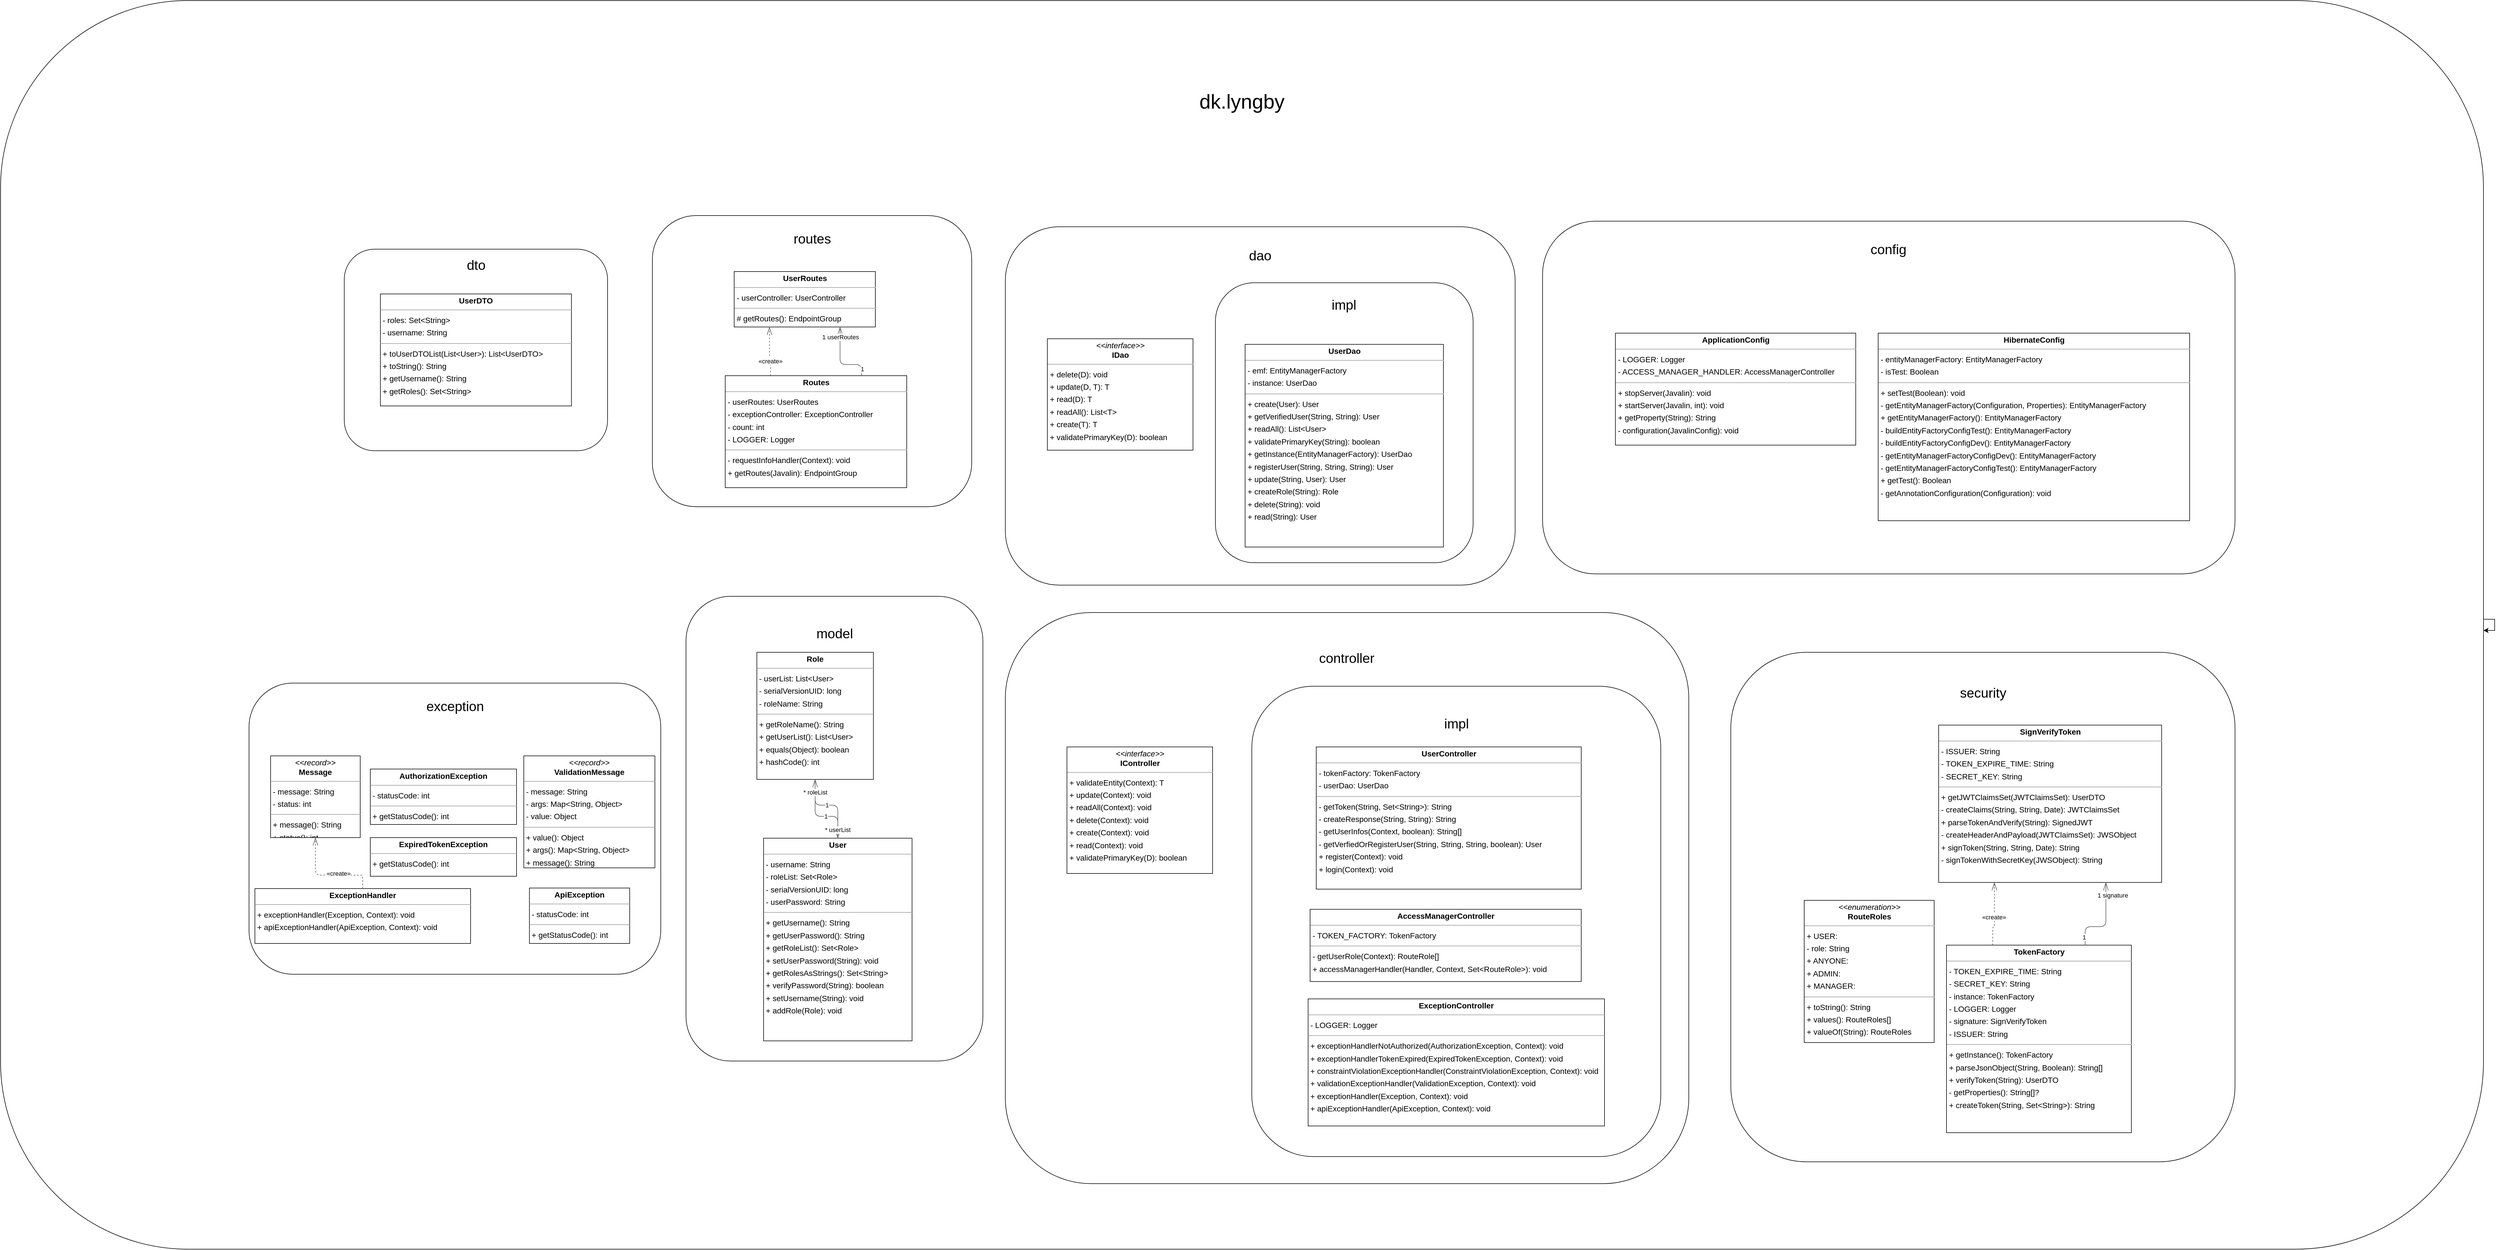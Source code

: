 <mxfile version="24.8.4">
  <diagram name="Page-1" id="XrNcn1Ofe2OYHv2nxhhu">
    <mxGraphModel dx="13710" dy="5815" grid="1" gridSize="10" guides="1" tooltips="1" connect="1" arrows="1" fold="1" page="1" pageScale="1" pageWidth="850" pageHeight="1100" math="0" shadow="0">
      <root>
        <mxCell id="0" />
        <mxCell id="1" parent="0" />
        <mxCell id="RXwMs78SPBcH-9EFCCba-20" value="" style="group" vertex="1" connectable="0" parent="1">
          <mxGeometry x="-6430" y="-1770" width="4432" height="2230" as="geometry" />
        </mxCell>
        <mxCell id="RXwMs78SPBcH-9EFCCba-21" value="" style="rounded=1;whiteSpace=wrap;html=1;" vertex="1" parent="RXwMs78SPBcH-9EFCCba-20">
          <mxGeometry width="4432" height="2230" as="geometry" />
        </mxCell>
        <mxCell id="RXwMs78SPBcH-9EFCCba-22" value="&lt;font style=&quot;font-size: 36px;&quot;&gt;dk.lyngby&lt;/font&gt;" style="text;html=1;align=center;verticalAlign=middle;whiteSpace=wrap;rounded=0;" vertex="1" parent="RXwMs78SPBcH-9EFCCba-20">
          <mxGeometry x="1906.791" y="71.935" width="618.419" height="215.806" as="geometry" />
        </mxCell>
        <mxCell id="RXwMs78SPBcH-9EFCCba-143" style="edgeStyle=orthogonalEdgeStyle;rounded=0;orthogonalLoop=1;jettySize=auto;html=1;" edge="1" parent="RXwMs78SPBcH-9EFCCba-20" source="RXwMs78SPBcH-9EFCCba-21" target="RXwMs78SPBcH-9EFCCba-21">
          <mxGeometry relative="1" as="geometry" />
        </mxCell>
        <mxCell id="RXwMs78SPBcH-9EFCCba-27" value="" style="group" vertex="1" connectable="0" parent="RXwMs78SPBcH-9EFCCba-20">
          <mxGeometry x="613.5" y="444" width="470" height="360" as="geometry" />
        </mxCell>
        <mxCell id="RXwMs78SPBcH-9EFCCba-28" value="" style="rounded=1;whiteSpace=wrap;html=1;" vertex="1" parent="RXwMs78SPBcH-9EFCCba-27">
          <mxGeometry width="470.0" height="360" as="geometry" />
        </mxCell>
        <mxCell id="RXwMs78SPBcH-9EFCCba-29" value="&lt;font style=&quot;font-size: 24px;&quot;&gt;dto&lt;/font&gt;" style="text;html=1;align=center;verticalAlign=middle;whiteSpace=wrap;rounded=0;" vertex="1" parent="RXwMs78SPBcH-9EFCCba-27">
          <mxGeometry x="202.209" y="11.613" width="65.581" height="34.839" as="geometry" />
        </mxCell>
        <mxCell id="RXwMs78SPBcH-9EFCCba-26" value="&lt;p style=&quot;margin:0px;margin-top:4px;text-align:center;&quot;&gt;&lt;b&gt;UserDTO&lt;/b&gt;&lt;/p&gt;&lt;hr size=&quot;1&quot;/&gt;&lt;p style=&quot;margin:0 0 0 4px;line-height:1.6;&quot;&gt;- roles: Set&amp;lt;String&amp;gt;&lt;br/&gt;- username: String&lt;/p&gt;&lt;hr size=&quot;1&quot;/&gt;&lt;p style=&quot;margin:0 0 0 4px;line-height:1.6;&quot;&gt;+ toUserDTOList(List&amp;lt;User&amp;gt;): List&amp;lt;UserDTO&amp;gt;&lt;br/&gt;+ toString(): String&lt;br/&gt;+ getUsername(): String&lt;br/&gt;+ getRoles(): Set&amp;lt;String&amp;gt;&lt;/p&gt;" style="verticalAlign=top;align=left;overflow=fill;fontSize=14;fontFamily=Helvetica;html=1;rounded=0;shadow=0;comic=0;labelBackgroundColor=none;strokeWidth=1;" vertex="1" parent="RXwMs78SPBcH-9EFCCba-27">
          <mxGeometry x="64.5" y="80" width="341" height="200" as="geometry" />
        </mxCell>
        <mxCell id="RXwMs78SPBcH-9EFCCba-30" value="" style="group" vertex="1" connectable="0" parent="RXwMs78SPBcH-9EFCCba-20">
          <mxGeometry x="2752.5" y="394" width="1236" height="630" as="geometry" />
        </mxCell>
        <mxCell id="RXwMs78SPBcH-9EFCCba-31" value="" style="rounded=1;whiteSpace=wrap;html=1;" vertex="1" parent="RXwMs78SPBcH-9EFCCba-30">
          <mxGeometry width="1236" height="630" as="geometry" />
        </mxCell>
        <mxCell id="RXwMs78SPBcH-9EFCCba-32" value="&lt;font style=&quot;font-size: 24px;&quot;&gt;config&lt;/font&gt;" style="text;html=1;align=center;verticalAlign=middle;whiteSpace=wrap;rounded=0;" vertex="1" parent="RXwMs78SPBcH-9EFCCba-30">
          <mxGeometry x="531.767" y="20.323" width="172.465" height="60.968" as="geometry" />
        </mxCell>
        <mxCell id="RXwMs78SPBcH-9EFCCba-33" value="&lt;p style=&quot;margin:0px;margin-top:4px;text-align:center;&quot;&gt;&lt;b&gt;ApplicationConfig&lt;/b&gt;&lt;/p&gt;&lt;hr size=&quot;1&quot;/&gt;&lt;p style=&quot;margin:0 0 0 4px;line-height:1.6;&quot;&gt;- LOGGER: Logger&lt;br/&gt;- ACCESS_MANAGER_HANDLER: AccessManagerController&lt;/p&gt;&lt;hr size=&quot;1&quot;/&gt;&lt;p style=&quot;margin:0 0 0 4px;line-height:1.6;&quot;&gt;+ stopServer(Javalin): void&lt;br/&gt;+ startServer(Javalin, int): void&lt;br/&gt;+ getProperty(String): String&lt;br/&gt;- configuration(JavalinConfig): void&lt;/p&gt;" style="verticalAlign=top;align=left;overflow=fill;fontSize=14;fontFamily=Helvetica;html=1;rounded=0;shadow=0;comic=0;labelBackgroundColor=none;strokeWidth=1;" vertex="1" parent="RXwMs78SPBcH-9EFCCba-30">
          <mxGeometry x="130" y="200" width="429" height="200" as="geometry" />
        </mxCell>
        <mxCell id="RXwMs78SPBcH-9EFCCba-34" value="&lt;p style=&quot;margin:0px;margin-top:4px;text-align:center;&quot;&gt;&lt;b&gt;HibernateConfig&lt;/b&gt;&lt;/p&gt;&lt;hr size=&quot;1&quot;/&gt;&lt;p style=&quot;margin:0 0 0 4px;line-height:1.6;&quot;&gt;- entityManagerFactory: EntityManagerFactory&lt;br/&gt;- isTest: Boolean&lt;/p&gt;&lt;hr size=&quot;1&quot;/&gt;&lt;p style=&quot;margin:0 0 0 4px;line-height:1.6;&quot;&gt;+ setTest(Boolean): void&lt;br/&gt;- getEntityManagerFactory(Configuration, Properties): EntityManagerFactory&lt;br/&gt;+ getEntityManagerFactory(): EntityManagerFactory&lt;br/&gt;- buildEntityFactoryConfigTest(): EntityManagerFactory&lt;br/&gt;- buildEntityFactoryConfigDev(): EntityManagerFactory&lt;br/&gt;- getEntityManagerFactoryConfigDev(): EntityManagerFactory&lt;br/&gt;- getEntityManagerFactoryConfigTest(): EntityManagerFactory&lt;br/&gt;+ getTest(): Boolean&lt;br/&gt;- getAnnotationConfiguration(Configuration): void&lt;/p&gt;" style="verticalAlign=top;align=left;overflow=fill;fontSize=14;fontFamily=Helvetica;html=1;rounded=0;shadow=0;comic=0;labelBackgroundColor=none;strokeWidth=1;" vertex="1" parent="RXwMs78SPBcH-9EFCCba-30">
          <mxGeometry x="599" y="200" width="556" height="335" as="geometry" />
        </mxCell>
        <mxCell id="RXwMs78SPBcH-9EFCCba-112" value="" style="group" vertex="1" connectable="0" parent="RXwMs78SPBcH-9EFCCba-20">
          <mxGeometry x="443.5" y="1219" width="735" height="520" as="geometry" />
        </mxCell>
        <mxCell id="RXwMs78SPBcH-9EFCCba-113" value="" style="rounded=1;whiteSpace=wrap;html=1;" vertex="1" parent="RXwMs78SPBcH-9EFCCba-112">
          <mxGeometry width="735" height="520" as="geometry" />
        </mxCell>
        <mxCell id="RXwMs78SPBcH-9EFCCba-114" value="&lt;div style=&quot;font-size: 24px;&quot;&gt;&lt;font style=&quot;font-size: 24px;&quot;&gt;exception&lt;/font&gt;&lt;/div&gt;" style="text;html=1;align=center;verticalAlign=middle;whiteSpace=wrap;rounded=0;" vertex="1" parent="RXwMs78SPBcH-9EFCCba-112">
          <mxGeometry x="316.221" y="16.774" width="102.558" height="50.323" as="geometry" />
        </mxCell>
        <mxCell id="RXwMs78SPBcH-9EFCCba-103" value="&lt;p style=&quot;margin:0px;margin-top:4px;text-align:center;&quot;&gt;&lt;b&gt;ApiException&lt;/b&gt;&lt;/p&gt;&lt;hr size=&quot;1&quot;/&gt;&lt;p style=&quot;margin:0 0 0 4px;line-height:1.6;&quot;&gt;- statusCode: int&lt;/p&gt;&lt;hr size=&quot;1&quot;/&gt;&lt;p style=&quot;margin:0 0 0 4px;line-height:1.6;&quot;&gt;+ getStatusCode(): int&lt;/p&gt;" style="verticalAlign=top;align=left;overflow=fill;fontSize=14;fontFamily=Helvetica;html=1;rounded=0;shadow=0;comic=0;labelBackgroundColor=none;strokeWidth=1;" vertex="1" parent="RXwMs78SPBcH-9EFCCba-112">
          <mxGeometry x="500.5" y="366" width="179" height="99" as="geometry" />
        </mxCell>
        <mxCell id="RXwMs78SPBcH-9EFCCba-104" value="&lt;p style=&quot;margin:0px;margin-top:4px;text-align:center;&quot;&gt;&lt;b&gt;AuthorizationException&lt;/b&gt;&lt;/p&gt;&lt;hr size=&quot;1&quot;/&gt;&lt;p style=&quot;margin:0 0 0 4px;line-height:1.6;&quot;&gt;- statusCode: int&lt;/p&gt;&lt;hr size=&quot;1&quot;/&gt;&lt;p style=&quot;margin:0 0 0 4px;line-height:1.6;&quot;&gt;+ getStatusCode(): int&lt;/p&gt;" style="verticalAlign=top;align=left;overflow=fill;fontSize=14;fontFamily=Helvetica;html=1;rounded=0;shadow=0;comic=0;labelBackgroundColor=none;strokeWidth=1;" vertex="1" parent="RXwMs78SPBcH-9EFCCba-112">
          <mxGeometry x="216.5" y="153.5" width="261" height="99" as="geometry" />
        </mxCell>
        <mxCell id="RXwMs78SPBcH-9EFCCba-105" value="&lt;p style=&quot;margin:0px;margin-top:4px;text-align:center;&quot;&gt;&lt;b&gt;ExceptionHandler&lt;/b&gt;&lt;/p&gt;&lt;hr size=&quot;1&quot;/&gt;&lt;p style=&quot;margin:0 0 0 4px;line-height:1.6;&quot;&gt;+ exceptionHandler(Exception, Context): void&lt;br/&gt;+ apiExceptionHandler(ApiException, Context): void&lt;/p&gt;" style="verticalAlign=top;align=left;overflow=fill;fontSize=14;fontFamily=Helvetica;html=1;rounded=0;shadow=0;comic=0;labelBackgroundColor=none;strokeWidth=1;" vertex="1" parent="RXwMs78SPBcH-9EFCCba-112">
          <mxGeometry x="10.5" y="367" width="385" height="98" as="geometry" />
        </mxCell>
        <mxCell id="RXwMs78SPBcH-9EFCCba-106" value="&lt;p style=&quot;margin:0px;margin-top:4px;text-align:center;&quot;&gt;&lt;b&gt;ExpiredTokenException&lt;/b&gt;&lt;/p&gt;&lt;hr size=&quot;1&quot;/&gt;&lt;p style=&quot;margin:0 0 0 4px;line-height:1.6;&quot;&gt;+ getStatusCode(): int&lt;/p&gt;" style="verticalAlign=top;align=left;overflow=fill;fontSize=14;fontFamily=Helvetica;html=1;rounded=0;shadow=0;comic=0;labelBackgroundColor=none;strokeWidth=1;" vertex="1" parent="RXwMs78SPBcH-9EFCCba-112">
          <mxGeometry x="216.5" y="276" width="261" height="69" as="geometry" />
        </mxCell>
        <mxCell id="RXwMs78SPBcH-9EFCCba-107" value="&lt;p style=&quot;margin:0px;margin-top:4px;text-align:center;&quot;&gt;&lt;i&gt;&amp;lt;&amp;lt;record&amp;gt;&amp;gt;&lt;/i&gt;&lt;br/&gt;&lt;b&gt;Message&lt;/b&gt;&lt;/p&gt;&lt;hr size=&quot;1&quot;/&gt;&lt;p style=&quot;margin:0 0 0 4px;line-height:1.6;&quot;&gt;- message: String&lt;br/&gt;- status: int&lt;/p&gt;&lt;hr size=&quot;1&quot;/&gt;&lt;p style=&quot;margin:0 0 0 4px;line-height:1.6;&quot;&gt;+ message(): String&lt;br/&gt;+ status(): int&lt;/p&gt;" style="verticalAlign=top;align=left;overflow=fill;fontSize=14;fontFamily=Helvetica;html=1;rounded=0;shadow=0;comic=0;labelBackgroundColor=none;strokeWidth=1;" vertex="1" parent="RXwMs78SPBcH-9EFCCba-112">
          <mxGeometry x="38.5" y="130" width="160" height="146" as="geometry" />
        </mxCell>
        <mxCell id="RXwMs78SPBcH-9EFCCba-108" value="&lt;p style=&quot;margin:0px;margin-top:4px;text-align:center;&quot;&gt;&lt;i&gt;&amp;lt;&amp;lt;record&amp;gt;&amp;gt;&lt;/i&gt;&lt;br/&gt;&lt;b&gt;ValidationMessage&lt;/b&gt;&lt;/p&gt;&lt;hr size=&quot;1&quot;/&gt;&lt;p style=&quot;margin:0 0 0 4px;line-height:1.6;&quot;&gt;- message: String&lt;br/&gt;- args: Map&amp;lt;String, Object&amp;gt;&lt;br/&gt;- value: Object&lt;/p&gt;&lt;hr size=&quot;1&quot;/&gt;&lt;p style=&quot;margin:0 0 0 4px;line-height:1.6;&quot;&gt;+ value(): Object&lt;br/&gt;+ args(): Map&amp;lt;String, Object&amp;gt;&lt;br/&gt;+ message(): String&lt;/p&gt;" style="verticalAlign=top;align=left;overflow=fill;fontSize=14;fontFamily=Helvetica;html=1;rounded=0;shadow=0;comic=0;labelBackgroundColor=none;strokeWidth=1;" vertex="1" parent="RXwMs78SPBcH-9EFCCba-112">
          <mxGeometry x="490.5" y="130" width="234" height="200" as="geometry" />
        </mxCell>
        <mxCell id="RXwMs78SPBcH-9EFCCba-109" value="" style="html=1;rounded=1;edgeStyle=orthogonalEdgeStyle;dashed=1;startArrow=none;endArrow=openThin;endSize=12;strokeColor=#595959;exitX=0.500;exitY=0.000;exitDx=0;exitDy=0;entryX=0.500;entryY=1.000;entryDx=0;entryDy=0;" edge="1" parent="RXwMs78SPBcH-9EFCCba-112" source="RXwMs78SPBcH-9EFCCba-105" target="RXwMs78SPBcH-9EFCCba-107">
          <mxGeometry width="50" height="50" relative="1" as="geometry">
            <Array as="points">
              <mxPoint x="199.5" y="343" />
              <mxPoint x="119.5" y="343" />
            </Array>
          </mxGeometry>
        </mxCell>
        <mxCell id="RXwMs78SPBcH-9EFCCba-111" value="«create»" style="edgeLabel;html=1;align=center;verticalAlign=middle;resizable=0;points=[];" vertex="1" connectable="0" parent="RXwMs78SPBcH-9EFCCba-109">
          <mxGeometry x="-0.223" y="-3" relative="1" as="geometry">
            <mxPoint as="offset" />
          </mxGeometry>
        </mxCell>
        <mxCell id="RXwMs78SPBcH-9EFCCba-115" value="" style="group" vertex="1" connectable="0" parent="RXwMs78SPBcH-9EFCCba-20">
          <mxGeometry x="1793.5" y="404" width="910" height="640" as="geometry" />
        </mxCell>
        <mxCell id="RXwMs78SPBcH-9EFCCba-116" value="" style="rounded=1;whiteSpace=wrap;html=1;" vertex="1" parent="RXwMs78SPBcH-9EFCCba-115">
          <mxGeometry width="910" height="640" as="geometry" />
        </mxCell>
        <mxCell id="RXwMs78SPBcH-9EFCCba-117" value="&lt;font style=&quot;font-size: 24px;&quot;&gt;dao&lt;/font&gt;" style="text;html=1;align=center;verticalAlign=middle;whiteSpace=wrap;rounded=0;" vertex="1" parent="RXwMs78SPBcH-9EFCCba-115">
          <mxGeometry x="391.512" y="20.645" width="126.977" height="61.935" as="geometry" />
        </mxCell>
        <mxCell id="RXwMs78SPBcH-9EFCCba-137" value="" style="group" vertex="1" connectable="0" parent="RXwMs78SPBcH-9EFCCba-115">
          <mxGeometry x="375" y="100" width="460" height="500" as="geometry" />
        </mxCell>
        <mxCell id="RXwMs78SPBcH-9EFCCba-138" value="" style="rounded=1;whiteSpace=wrap;html=1;" vertex="1" parent="RXwMs78SPBcH-9EFCCba-137">
          <mxGeometry width="460" height="500" as="geometry" />
        </mxCell>
        <mxCell id="RXwMs78SPBcH-9EFCCba-139" value="&lt;font style=&quot;font-size: 24px;&quot;&gt;impl&lt;/font&gt;" style="text;html=1;align=center;verticalAlign=middle;whiteSpace=wrap;rounded=0;" vertex="1" parent="RXwMs78SPBcH-9EFCCba-137">
          <mxGeometry x="197.907" y="16.129" width="64.186" height="48.387" as="geometry" />
        </mxCell>
        <mxCell id="RXwMs78SPBcH-9EFCCba-38" value="&lt;p style=&quot;margin:0px;margin-top:4px;text-align:center;&quot;&gt;&lt;b&gt;UserDao&lt;/b&gt;&lt;/p&gt;&lt;hr size=&quot;1&quot;/&gt;&lt;p style=&quot;margin:0 0 0 4px;line-height:1.6;&quot;&gt;- emf: EntityManagerFactory&lt;br/&gt;- instance: UserDao&lt;/p&gt;&lt;hr size=&quot;1&quot;/&gt;&lt;p style=&quot;margin:0 0 0 4px;line-height:1.6;&quot;&gt;+ create(User): User&lt;br/&gt;+ getVerifiedUser(String, String): User&lt;br/&gt;+ readAll(): List&amp;lt;User&amp;gt;&lt;br/&gt;+ validatePrimaryKey(String): boolean&lt;br/&gt;+ getInstance(EntityManagerFactory): UserDao&lt;br/&gt;+ registerUser(String, String, String): User&lt;br/&gt;+ update(String, User): User&lt;br/&gt;+ createRole(String): Role&lt;br/&gt;+ delete(String): void&lt;br/&gt;+ read(String): User&lt;/p&gt;" style="verticalAlign=top;align=left;overflow=fill;fontSize=14;fontFamily=Helvetica;html=1;rounded=0;shadow=0;comic=0;labelBackgroundColor=none;strokeWidth=1;" vertex="1" parent="RXwMs78SPBcH-9EFCCba-137">
          <mxGeometry x="53" y="110" width="354" height="362" as="geometry" />
        </mxCell>
        <mxCell id="RXwMs78SPBcH-9EFCCba-39" value="&lt;p style=&quot;margin:0px;margin-top:4px;text-align:center;&quot;&gt;&lt;i&gt;&amp;lt;&amp;lt;interface&amp;gt;&amp;gt;&lt;/i&gt;&lt;br/&gt;&lt;b&gt;IDao&lt;T, D&gt;&lt;/b&gt;&lt;/p&gt;&lt;hr size=&quot;1&quot;/&gt;&lt;p style=&quot;margin:0 0 0 4px;line-height:1.6;&quot;&gt;+ delete(D): void&lt;br/&gt;+ update(D, T): T&lt;br/&gt;+ read(D): T&lt;br/&gt;+ readAll(): List&amp;lt;T&amp;gt;&lt;br/&gt;+ create(T): T&lt;br/&gt;+ validatePrimaryKey(D): boolean&lt;/p&gt;" style="verticalAlign=top;align=left;overflow=fill;fontSize=14;fontFamily=Helvetica;html=1;rounded=0;shadow=0;comic=0;labelBackgroundColor=none;strokeWidth=1;" vertex="1" parent="RXwMs78SPBcH-9EFCCba-115">
          <mxGeometry x="75" y="200" width="260" height="199" as="geometry" />
        </mxCell>
        <mxCell id="RXwMs78SPBcH-9EFCCba-118" value="" style="group" vertex="1" connectable="0" parent="RXwMs78SPBcH-9EFCCba-20">
          <mxGeometry x="1163.5" y="384" width="570" height="520" as="geometry" />
        </mxCell>
        <mxCell id="RXwMs78SPBcH-9EFCCba-119" value="" style="rounded=1;whiteSpace=wrap;html=1;" vertex="1" parent="RXwMs78SPBcH-9EFCCba-118">
          <mxGeometry width="570" height="520" as="geometry" />
        </mxCell>
        <mxCell id="RXwMs78SPBcH-9EFCCba-120" value="&lt;div style=&quot;font-size: 24px;&quot;&gt;&lt;font style=&quot;font-size: 24px;&quot;&gt;routes&lt;/font&gt;&lt;/div&gt;" style="text;html=1;align=center;verticalAlign=middle;whiteSpace=wrap;rounded=0;" vertex="1" parent="RXwMs78SPBcH-9EFCCba-118">
          <mxGeometry x="245.233" y="16.774" width="79.535" height="50.323" as="geometry" />
        </mxCell>
        <mxCell id="RXwMs78SPBcH-9EFCCba-63" value="&lt;p style=&quot;margin:0px;margin-top:4px;text-align:center;&quot;&gt;&lt;b&gt;Routes&lt;/b&gt;&lt;/p&gt;&lt;hr size=&quot;1&quot;/&gt;&lt;p style=&quot;margin:0 0 0 4px;line-height:1.6;&quot;&gt;- userRoutes: UserRoutes&lt;br/&gt;- exceptionController: ExceptionController&lt;br/&gt;- count: int&lt;br/&gt;- LOGGER: Logger&lt;/p&gt;&lt;hr size=&quot;1&quot;/&gt;&lt;p style=&quot;margin:0 0 0 4px;line-height:1.6;&quot;&gt;- requestInfoHandler(Context): void&lt;br/&gt;+ getRoutes(Javalin): EndpointGroup&lt;/p&gt;" style="verticalAlign=top;align=left;overflow=fill;fontSize=14;fontFamily=Helvetica;html=1;rounded=0;shadow=0;comic=0;labelBackgroundColor=none;strokeWidth=1;" vertex="1" parent="RXwMs78SPBcH-9EFCCba-118">
          <mxGeometry x="130" y="286" width="324" height="200" as="geometry" />
        </mxCell>
        <mxCell id="RXwMs78SPBcH-9EFCCba-64" value="&lt;p style=&quot;margin:0px;margin-top:4px;text-align:center;&quot;&gt;&lt;b&gt;UserRoutes&lt;/b&gt;&lt;/p&gt;&lt;hr size=&quot;1&quot;/&gt;&lt;p style=&quot;margin:0 0 0 4px;line-height:1.6;&quot;&gt;- userController: UserController&lt;/p&gt;&lt;hr size=&quot;1&quot;/&gt;&lt;p style=&quot;margin:0 0 0 4px;line-height:1.6;&quot;&gt;# getRoutes(): EndpointGroup&lt;/p&gt;" style="verticalAlign=top;align=left;overflow=fill;fontSize=14;fontFamily=Helvetica;html=1;rounded=0;shadow=0;comic=0;labelBackgroundColor=none;strokeWidth=1;" vertex="1" parent="RXwMs78SPBcH-9EFCCba-118">
          <mxGeometry x="146" y="100" width="252" height="99" as="geometry" />
        </mxCell>
        <mxCell id="RXwMs78SPBcH-9EFCCba-65" value="" style="html=1;rounded=1;edgeStyle=orthogonalEdgeStyle;dashed=0;startArrow=diamondThinstartSize=12;endArrow=openThin;endSize=12;strokeColor=#595959;exitX=0.750;exitY=0.000;exitDx=0;exitDy=0;entryX=0.750;entryY=1.000;entryDx=0;entryDy=0;" edge="1" parent="RXwMs78SPBcH-9EFCCba-118" source="RXwMs78SPBcH-9EFCCba-63" target="RXwMs78SPBcH-9EFCCba-64">
          <mxGeometry width="50" height="50" relative="1" as="geometry">
            <Array as="points">
              <mxPoint x="373" y="266" />
              <mxPoint x="335" y="266" />
            </Array>
          </mxGeometry>
        </mxCell>
        <mxCell id="RXwMs78SPBcH-9EFCCba-83" value="1 userRoutes" style="edgeLabel;html=1;align=center;verticalAlign=middle;resizable=0;points=[];" vertex="1" connectable="0" parent="RXwMs78SPBcH-9EFCCba-65">
          <mxGeometry x="0.719" relative="1" as="geometry">
            <mxPoint as="offset" />
          </mxGeometry>
        </mxCell>
        <mxCell id="RXwMs78SPBcH-9EFCCba-84" value="1" style="edgeLabel;html=1;align=center;verticalAlign=middle;resizable=0;points=[];" vertex="1" connectable="0" parent="RXwMs78SPBcH-9EFCCba-65">
          <mxGeometry x="-0.81" y="-1" relative="1" as="geometry">
            <mxPoint as="offset" />
          </mxGeometry>
        </mxCell>
        <mxCell id="RXwMs78SPBcH-9EFCCba-69" value="" style="html=1;rounded=1;edgeStyle=orthogonalEdgeStyle;dashed=1;startArrow=none;endArrow=openThin;endSize=12;strokeColor=#595959;exitX=0.250;exitY=0.000;exitDx=0;exitDy=0;entryX=0.250;entryY=1.000;entryDx=0;entryDy=0;" edge="1" parent="RXwMs78SPBcH-9EFCCba-118" source="RXwMs78SPBcH-9EFCCba-63" target="RXwMs78SPBcH-9EFCCba-64">
          <mxGeometry width="50" height="50" relative="1" as="geometry">
            <Array as="points">
              <mxPoint x="211" y="266" />
              <mxPoint x="209" y="266" />
            </Array>
          </mxGeometry>
        </mxCell>
        <mxCell id="RXwMs78SPBcH-9EFCCba-85" value="«create»" style="edgeLabel;html=1;align=center;verticalAlign=middle;resizable=0;points=[];" vertex="1" connectable="0" parent="RXwMs78SPBcH-9EFCCba-69">
          <mxGeometry x="-0.184" y="-1" relative="1" as="geometry">
            <mxPoint y="8" as="offset" />
          </mxGeometry>
        </mxCell>
        <mxCell id="RXwMs78SPBcH-9EFCCba-121" value="" style="group" vertex="1" connectable="0" parent="RXwMs78SPBcH-9EFCCba-20">
          <mxGeometry x="1793.5" y="1093" width="1220" height="1020" as="geometry" />
        </mxCell>
        <mxCell id="RXwMs78SPBcH-9EFCCba-122" value="" style="rounded=1;whiteSpace=wrap;html=1;" vertex="1" parent="RXwMs78SPBcH-9EFCCba-121">
          <mxGeometry width="1220.0" height="1020" as="geometry" />
        </mxCell>
        <mxCell id="RXwMs78SPBcH-9EFCCba-123" value="&lt;font style=&quot;font-size: 24px;&quot;&gt;controller&lt;/font&gt;" style="text;html=1;align=center;verticalAlign=middle;whiteSpace=wrap;rounded=0;" vertex="1" parent="RXwMs78SPBcH-9EFCCba-121">
          <mxGeometry x="524.884" y="32.903" width="170.233" height="98.71" as="geometry" />
        </mxCell>
        <mxCell id="RXwMs78SPBcH-9EFCCba-130" value="" style="group" vertex="1" connectable="0" parent="RXwMs78SPBcH-9EFCCba-121">
          <mxGeometry x="440" y="131.61" width="730" height="840" as="geometry" />
        </mxCell>
        <mxCell id="RXwMs78SPBcH-9EFCCba-131" value="" style="rounded=1;whiteSpace=wrap;html=1;" vertex="1" parent="RXwMs78SPBcH-9EFCCba-130">
          <mxGeometry width="730" height="840" as="geometry" />
        </mxCell>
        <mxCell id="RXwMs78SPBcH-9EFCCba-132" value="&lt;font style=&quot;font-size: 24px;&quot;&gt;impl&lt;/font&gt;" style="text;html=1;align=center;verticalAlign=middle;whiteSpace=wrap;rounded=0;" vertex="1" parent="RXwMs78SPBcH-9EFCCba-130">
          <mxGeometry x="314.07" y="27.097" width="101.86" height="81.29" as="geometry" />
        </mxCell>
        <mxCell id="RXwMs78SPBcH-9EFCCba-37" value="&lt;p style=&quot;margin:0px;margin-top:4px;text-align:center;&quot;&gt;&lt;b&gt;UserController&lt;/b&gt;&lt;/p&gt;&lt;hr size=&quot;1&quot;/&gt;&lt;p style=&quot;margin:0 0 0 4px;line-height:1.6;&quot;&gt;- tokenFactory: TokenFactory&lt;br/&gt;- userDao: UserDao&lt;/p&gt;&lt;hr size=&quot;1&quot;/&gt;&lt;p style=&quot;margin:0 0 0 4px;line-height:1.6;&quot;&gt;- getToken(String, Set&amp;lt;String&amp;gt;): String&lt;br/&gt;- createResponse(String, String): String&lt;br/&gt;- getUserInfos(Context, boolean): String[]&lt;br/&gt;- getVerfiedOrRegisterUser(String, String, String, boolean): User&lt;br/&gt;+ register(Context): void&lt;br/&gt;+ login(Context): void&lt;/p&gt;" style="verticalAlign=top;align=left;overflow=fill;fontSize=14;fontFamily=Helvetica;html=1;rounded=0;shadow=0;comic=0;labelBackgroundColor=none;strokeWidth=1;" vertex="1" parent="RXwMs78SPBcH-9EFCCba-130">
          <mxGeometry x="115" y="108.39" width="473" height="254" as="geometry" />
        </mxCell>
        <mxCell id="RXwMs78SPBcH-9EFCCba-35" value="&lt;p style=&quot;margin:0px;margin-top:4px;text-align:center;&quot;&gt;&lt;b&gt;AccessManagerController&lt;/b&gt;&lt;/p&gt;&lt;hr size=&quot;1&quot;/&gt;&lt;p style=&quot;margin:0 0 0 4px;line-height:1.6;&quot;&gt;- TOKEN_FACTORY: TokenFactory&lt;/p&gt;&lt;hr size=&quot;1&quot;/&gt;&lt;p style=&quot;margin:0 0 0 4px;line-height:1.6;&quot;&gt;- getUserRole(Context): RouteRole[]&lt;br/&gt;+ accessManagerHandler(Handler, Context, Set&amp;lt;RouteRole&amp;gt;): void&lt;/p&gt;" style="verticalAlign=top;align=left;overflow=fill;fontSize=14;fontFamily=Helvetica;html=1;rounded=0;shadow=0;comic=0;labelBackgroundColor=none;strokeWidth=1;" vertex="1" parent="RXwMs78SPBcH-9EFCCba-130">
          <mxGeometry x="104" y="398.39" width="484" height="129" as="geometry" />
        </mxCell>
        <mxCell id="RXwMs78SPBcH-9EFCCba-36" value="&lt;p style=&quot;margin:0px;margin-top:4px;text-align:center;&quot;&gt;&lt;b&gt;ExceptionController&lt;/b&gt;&lt;/p&gt;&lt;hr size=&quot;1&quot;/&gt;&lt;p style=&quot;margin:0 0 0 4px;line-height:1.6;&quot;&gt;- LOGGER: Logger&lt;/p&gt;&lt;hr size=&quot;1&quot;/&gt;&lt;p style=&quot;margin:0 0 0 4px;line-height:1.6;&quot;&gt;+ exceptionHandlerNotAuthorized(AuthorizationException, Context): void&lt;br/&gt;+ exceptionHandlerTokenExpired(ExpiredTokenException, Context): void&lt;br/&gt;+ constraintViolationExceptionHandler(ConstraintViolationException, Context): void&lt;br/&gt;+ validationExceptionHandler(ValidationException, Context): void&lt;br/&gt;+ exceptionHandler(Exception, Context): void&lt;br/&gt;+ apiExceptionHandler(ApiException, Context): void&lt;/p&gt;" style="verticalAlign=top;align=left;overflow=fill;fontSize=14;fontFamily=Helvetica;html=1;rounded=0;shadow=0;comic=0;labelBackgroundColor=none;strokeWidth=1;" vertex="1" parent="RXwMs78SPBcH-9EFCCba-130">
          <mxGeometry x="100.5" y="558.39" width="529" height="227" as="geometry" />
        </mxCell>
        <mxCell id="RXwMs78SPBcH-9EFCCba-46" value="&lt;p style=&quot;margin:0px;margin-top:4px;text-align:center;&quot;&gt;&lt;i&gt;&amp;lt;&amp;lt;interface&amp;gt;&amp;gt;&lt;/i&gt;&lt;br/&gt;&lt;b&gt;IController&lt;T, D&gt;&lt;/b&gt;&lt;/p&gt;&lt;hr size=&quot;1&quot;/&gt;&lt;p style=&quot;margin:0 0 0 4px;line-height:1.6;&quot;&gt;+ validateEntity(Context): T&lt;br/&gt;+ update(Context): void&lt;br/&gt;+ readAll(Context): void&lt;br/&gt;+ delete(Context): void&lt;br/&gt;+ create(Context): void&lt;br/&gt;+ read(Context): void&lt;br/&gt;+ validatePrimaryKey(D): boolean&lt;/p&gt;" style="verticalAlign=top;align=left;overflow=fill;fontSize=14;fontFamily=Helvetica;html=1;rounded=0;shadow=0;comic=0;labelBackgroundColor=none;strokeWidth=1;" vertex="1" parent="RXwMs78SPBcH-9EFCCba-121">
          <mxGeometry x="110" y="240" width="260" height="226" as="geometry" />
        </mxCell>
        <mxCell id="RXwMs78SPBcH-9EFCCba-124" value="&amp;nbsp;" style="group" vertex="1" connectable="0" parent="RXwMs78SPBcH-9EFCCba-20">
          <mxGeometry x="1223.5" y="1064" width="530" height="830" as="geometry" />
        </mxCell>
        <mxCell id="RXwMs78SPBcH-9EFCCba-125" value="" style="rounded=1;whiteSpace=wrap;html=1;" vertex="1" parent="RXwMs78SPBcH-9EFCCba-124">
          <mxGeometry width="530" height="830" as="geometry" />
        </mxCell>
        <mxCell id="RXwMs78SPBcH-9EFCCba-126" value="&lt;font style=&quot;font-size: 24px;&quot;&gt;model&lt;/font&gt;" style="text;html=1;align=center;verticalAlign=middle;whiteSpace=wrap;rounded=0;" vertex="1" parent="RXwMs78SPBcH-9EFCCba-124">
          <mxGeometry x="228.023" y="26.774" width="73.953" height="80.323" as="geometry" />
        </mxCell>
        <mxCell id="RXwMs78SPBcH-9EFCCba-86" value="&lt;p style=&quot;margin:0px;margin-top:4px;text-align:center;&quot;&gt;&lt;b&gt;Role&lt;/b&gt;&lt;/p&gt;&lt;hr size=&quot;1&quot;/&gt;&lt;p style=&quot;margin:0 0 0 4px;line-height:1.6;&quot;&gt;- userList: List&amp;lt;User&amp;gt;&lt;br/&gt;- serialVersionUID: long&lt;br/&gt;- roleName: String&lt;/p&gt;&lt;hr size=&quot;1&quot;/&gt;&lt;p style=&quot;margin:0 0 0 4px;line-height:1.6;&quot;&gt;+ getRoleName(): String&lt;br/&gt;+ getUserList(): List&amp;lt;User&amp;gt;&lt;br/&gt;+ equals(Object): boolean&lt;br/&gt;+ hashCode(): int&lt;/p&gt;" style="verticalAlign=top;align=left;overflow=fill;fontSize=14;fontFamily=Helvetica;html=1;rounded=0;shadow=0;comic=0;labelBackgroundColor=none;strokeWidth=1;" vertex="1" parent="RXwMs78SPBcH-9EFCCba-124">
          <mxGeometry x="126.5" y="100" width="208" height="227" as="geometry" />
        </mxCell>
        <mxCell id="RXwMs78SPBcH-9EFCCba-87" value="&lt;p style=&quot;margin:0px;margin-top:4px;text-align:center;&quot;&gt;&lt;b&gt;User&lt;/b&gt;&lt;/p&gt;&lt;hr size=&quot;1&quot;/&gt;&lt;p style=&quot;margin:0 0 0 4px;line-height:1.6;&quot;&gt;- username: String&lt;br/&gt;- roleList: Set&amp;lt;Role&amp;gt;&lt;br/&gt;- serialVersionUID: long&lt;br/&gt;- userPassword: String&lt;/p&gt;&lt;hr size=&quot;1&quot;/&gt;&lt;p style=&quot;margin:0 0 0 4px;line-height:1.6;&quot;&gt;+ getUsername(): String&lt;br/&gt;+ getUserPassword(): String&lt;br/&gt;+ getRoleList(): Set&amp;lt;Role&amp;gt;&lt;br/&gt;+ setUserPassword(String): void&lt;br/&gt;+ getRolesAsStrings(): Set&amp;lt;String&amp;gt;&lt;br/&gt;+ verifyPassword(String): boolean&lt;br/&gt;+ setUsername(String): void&lt;br/&gt;+ addRole(Role): void&lt;/p&gt;" style="verticalAlign=top;align=left;overflow=fill;fontSize=14;fontFamily=Helvetica;html=1;rounded=0;shadow=0;comic=0;labelBackgroundColor=none;strokeWidth=1;" vertex="1" parent="RXwMs78SPBcH-9EFCCba-124">
          <mxGeometry x="138.5" y="432" width="265" height="362" as="geometry" />
        </mxCell>
        <mxCell id="RXwMs78SPBcH-9EFCCba-88" value="" style="html=1;rounded=1;edgeStyle=orthogonalEdgeStyle;dashed=0;startArrow=diamondThinstartSize=12;endArrow=openThin;endSize=12;strokeColor=#595959;exitX=0.500;exitY=1.000;exitDx=0;exitDy=0;entryX=0.500;entryY=0.000;entryDx=0;entryDy=0;" edge="1" parent="RXwMs78SPBcH-9EFCCba-124" source="RXwMs78SPBcH-9EFCCba-86" target="RXwMs78SPBcH-9EFCCba-87">
          <mxGeometry width="50" height="50" relative="1" as="geometry">
            <Array as="points">
              <mxPoint x="230.5" y="393" />
              <mxPoint x="270.5" y="393" />
            </Array>
          </mxGeometry>
        </mxCell>
        <mxCell id="RXwMs78SPBcH-9EFCCba-102" value="1" style="edgeLabel;html=1;align=center;verticalAlign=middle;resizable=0;points=[];" vertex="1" connectable="0" parent="RXwMs78SPBcH-9EFCCba-88">
          <mxGeometry x="0.164" relative="1" as="geometry">
            <mxPoint as="offset" />
          </mxGeometry>
        </mxCell>
        <mxCell id="RXwMs78SPBcH-9EFCCba-92" value="" style="html=1;rounded=1;edgeStyle=orthogonalEdgeStyle;dashed=0;startArrow=diamondThinstartSize=12;endArrow=openThin;endSize=12;strokeColor=#595959;exitX=0.500;exitY=0.000;exitDx=0;exitDy=0;entryX=0.500;entryY=1.000;entryDx=0;entryDy=0;" edge="1" parent="RXwMs78SPBcH-9EFCCba-124" source="RXwMs78SPBcH-9EFCCba-87" target="RXwMs78SPBcH-9EFCCba-86">
          <mxGeometry width="50" height="50" relative="1" as="geometry">
            <Array as="points">
              <mxPoint x="270.5" y="373" />
              <mxPoint x="230.5" y="373" />
            </Array>
          </mxGeometry>
        </mxCell>
        <mxCell id="RXwMs78SPBcH-9EFCCba-99" value="* roleList" style="edgeLabel;html=1;align=center;verticalAlign=middle;resizable=0;points=[];" vertex="1" connectable="0" parent="RXwMs78SPBcH-9EFCCba-92">
          <mxGeometry x="0.691" relative="1" as="geometry">
            <mxPoint as="offset" />
          </mxGeometry>
        </mxCell>
        <mxCell id="RXwMs78SPBcH-9EFCCba-100" value="* userList" style="edgeLabel;html=1;align=center;verticalAlign=middle;resizable=0;points=[];" vertex="1" connectable="0" parent="RXwMs78SPBcH-9EFCCba-92">
          <mxGeometry x="-0.79" y="1" relative="1" as="geometry">
            <mxPoint as="offset" />
          </mxGeometry>
        </mxCell>
        <mxCell id="RXwMs78SPBcH-9EFCCba-101" value="1" style="edgeLabel;html=1;align=center;verticalAlign=middle;resizable=0;points=[];" vertex="1" connectable="0" parent="RXwMs78SPBcH-9EFCCba-92">
          <mxGeometry x="0.079" relative="1" as="geometry">
            <mxPoint as="offset" />
          </mxGeometry>
        </mxCell>
        <mxCell id="RXwMs78SPBcH-9EFCCba-127" value="" style="group" vertex="1" connectable="0" parent="RXwMs78SPBcH-9EFCCba-20">
          <mxGeometry x="3088.5" y="1164" width="900" height="910" as="geometry" />
        </mxCell>
        <mxCell id="RXwMs78SPBcH-9EFCCba-128" value="" style="rounded=1;whiteSpace=wrap;html=1;" vertex="1" parent="RXwMs78SPBcH-9EFCCba-127">
          <mxGeometry width="900" height="910" as="geometry" />
        </mxCell>
        <mxCell id="RXwMs78SPBcH-9EFCCba-129" value="&lt;font style=&quot;font-size: 24px;&quot;&gt;security&lt;/font&gt;" style="text;html=1;align=center;verticalAlign=middle;whiteSpace=wrap;rounded=0;" vertex="1" parent="RXwMs78SPBcH-9EFCCba-127">
          <mxGeometry x="387.209" y="29.355" width="125.581" height="88.065" as="geometry" />
        </mxCell>
        <mxCell id="RXwMs78SPBcH-9EFCCba-55" value="&lt;p style=&quot;margin:0px;margin-top:4px;text-align:center;&quot;&gt;&lt;b&gt;SignVerifyToken&lt;/b&gt;&lt;/p&gt;&lt;hr size=&quot;1&quot;/&gt;&lt;p style=&quot;margin:0 0 0 4px;line-height:1.6;&quot;&gt;- ISSUER: String&lt;br/&gt;- TOKEN_EXPIRE_TIME: String&lt;br/&gt;- SECRET_KEY: String&lt;/p&gt;&lt;hr size=&quot;1&quot;/&gt;&lt;p style=&quot;margin:0 0 0 4px;line-height:1.6;&quot;&gt;+ getJWTClaimsSet(JWTClaimsSet): UserDTO&lt;br/&gt;- createClaims(String, String, Date): JWTClaimsSet&lt;br/&gt;+ parseTokenAndVerify(String): SignedJWT&lt;br/&gt;- createHeaderAndPayload(JWTClaimsSet): JWSObject&lt;br/&gt;+ signToken(String, String, Date): String&lt;br/&gt;- signTokenWithSecretKey(JWSObject): String&lt;/p&gt;" style="verticalAlign=top;align=left;overflow=fill;fontSize=14;fontFamily=Helvetica;html=1;rounded=0;shadow=0;comic=0;labelBackgroundColor=none;strokeWidth=1;" vertex="1" parent="RXwMs78SPBcH-9EFCCba-127">
          <mxGeometry x="371" y="130" width="398" height="281" as="geometry" />
        </mxCell>
        <mxCell id="RXwMs78SPBcH-9EFCCba-56" value="&lt;p style=&quot;margin:0px;margin-top:4px;text-align:center;&quot;&gt;&lt;b&gt;TokenFactory&lt;/b&gt;&lt;/p&gt;&lt;hr size=&quot;1&quot;/&gt;&lt;p style=&quot;margin:0 0 0 4px;line-height:1.6;&quot;&gt;- TOKEN_EXPIRE_TIME: String&lt;br/&gt;- SECRET_KEY: String&lt;br/&gt;- instance: TokenFactory&lt;br/&gt;- LOGGER: Logger&lt;br/&gt;- signature: SignVerifyToken&lt;br/&gt;- ISSUER: String&lt;/p&gt;&lt;hr size=&quot;1&quot;/&gt;&lt;p style=&quot;margin:0 0 0 4px;line-height:1.6;&quot;&gt;+ getInstance(): TokenFactory&lt;br/&gt;+ parseJsonObject(String, Boolean): String[]&lt;br/&gt;+ verifyToken(String): UserDTO&lt;br/&gt;- getProperties(): String[]?&lt;br/&gt;+ createToken(String, Set&amp;lt;String&amp;gt;): String&lt;/p&gt;" style="verticalAlign=top;align=left;overflow=fill;fontSize=14;fontFamily=Helvetica;html=1;rounded=0;shadow=0;comic=0;labelBackgroundColor=none;strokeWidth=1;" vertex="1" parent="RXwMs78SPBcH-9EFCCba-127">
          <mxGeometry x="385" y="523" width="330" height="335" as="geometry" />
        </mxCell>
        <mxCell id="RXwMs78SPBcH-9EFCCba-57" value="" style="html=1;rounded=1;edgeStyle=orthogonalEdgeStyle;dashed=1;startArrow=none;endArrow=openThin;endSize=12;strokeColor=#595959;exitX=0.250;exitY=0.000;exitDx=0;exitDy=0;entryX=0.250;entryY=1.000;entryDx=0;entryDy=0;" edge="1" parent="RXwMs78SPBcH-9EFCCba-127" source="RXwMs78SPBcH-9EFCCba-56" target="RXwMs78SPBcH-9EFCCba-55">
          <mxGeometry width="50" height="50" relative="1" as="geometry">
            <Array as="points">
              <mxPoint x="468" y="490" />
              <mxPoint x="471" y="490" />
            </Array>
          </mxGeometry>
        </mxCell>
        <mxCell id="RXwMs78SPBcH-9EFCCba-80" value="«create»" style="edgeLabel;html=1;align=center;verticalAlign=middle;resizable=0;points=[];" vertex="1" connectable="0" parent="RXwMs78SPBcH-9EFCCba-57">
          <mxGeometry x="-0.076" y="1" relative="1" as="geometry">
            <mxPoint as="offset" />
          </mxGeometry>
        </mxCell>
        <mxCell id="RXwMs78SPBcH-9EFCCba-59" value="" style="html=1;rounded=1;edgeStyle=orthogonalEdgeStyle;dashed=0;startArrow=diamondThinstartSize=12;endArrow=openThin;endSize=12;strokeColor=#595959;exitX=0.750;exitY=0.000;exitDx=0;exitDy=0;entryX=0.750;entryY=1.000;entryDx=0;entryDy=0;" edge="1" parent="RXwMs78SPBcH-9EFCCba-127" source="RXwMs78SPBcH-9EFCCba-56" target="RXwMs78SPBcH-9EFCCba-55">
          <mxGeometry width="50" height="50" relative="1" as="geometry">
            <Array as="points">
              <mxPoint x="633" y="490" />
              <mxPoint x="670" y="490" />
            </Array>
          </mxGeometry>
        </mxCell>
        <mxCell id="RXwMs78SPBcH-9EFCCba-81" value="1 signature" style="edgeLabel;html=1;align=center;verticalAlign=middle;resizable=0;points=[];" vertex="1" connectable="0" parent="RXwMs78SPBcH-9EFCCba-59">
          <mxGeometry x="0.47" y="1" relative="1" as="geometry">
            <mxPoint x="13" y="-17" as="offset" />
          </mxGeometry>
        </mxCell>
        <mxCell id="RXwMs78SPBcH-9EFCCba-82" value="1" style="edgeLabel;html=1;align=center;verticalAlign=middle;resizable=0;points=[];" vertex="1" connectable="0" parent="RXwMs78SPBcH-9EFCCba-59">
          <mxGeometry x="-0.807" y="2" relative="1" as="geometry">
            <mxPoint as="offset" />
          </mxGeometry>
        </mxCell>
        <mxCell id="RXwMs78SPBcH-9EFCCba-54" value="&lt;p style=&quot;margin:0px;margin-top:4px;text-align:center;&quot;&gt;&lt;i&gt;&amp;lt;&amp;lt;enumeration&amp;gt;&amp;gt;&lt;/i&gt;&lt;br/&gt;&lt;b&gt;RouteRoles&lt;/b&gt;&lt;/p&gt;&lt;hr size=&quot;1&quot;/&gt;&lt;p style=&quot;margin:0 0 0 4px;line-height:1.6;&quot;&gt;+ USER: &lt;br/&gt;- role: String&lt;br/&gt;+ ANYONE: &lt;br/&gt;+ ADMIN: &lt;br/&gt;+ MANAGER: &lt;/p&gt;&lt;hr size=&quot;1&quot;/&gt;&lt;p style=&quot;margin:0 0 0 4px;line-height:1.6;&quot;&gt;+ toString(): String&lt;br/&gt;+ values(): RouteRoles[]&lt;br/&gt;+ valueOf(String): RouteRoles&lt;/p&gt;" style="verticalAlign=top;align=left;overflow=fill;fontSize=14;fontFamily=Helvetica;html=1;rounded=0;shadow=0;comic=0;labelBackgroundColor=none;strokeWidth=1;" vertex="1" parent="RXwMs78SPBcH-9EFCCba-127">
          <mxGeometry x="131" y="443" width="232" height="254" as="geometry" />
        </mxCell>
      </root>
    </mxGraphModel>
  </diagram>
</mxfile>
